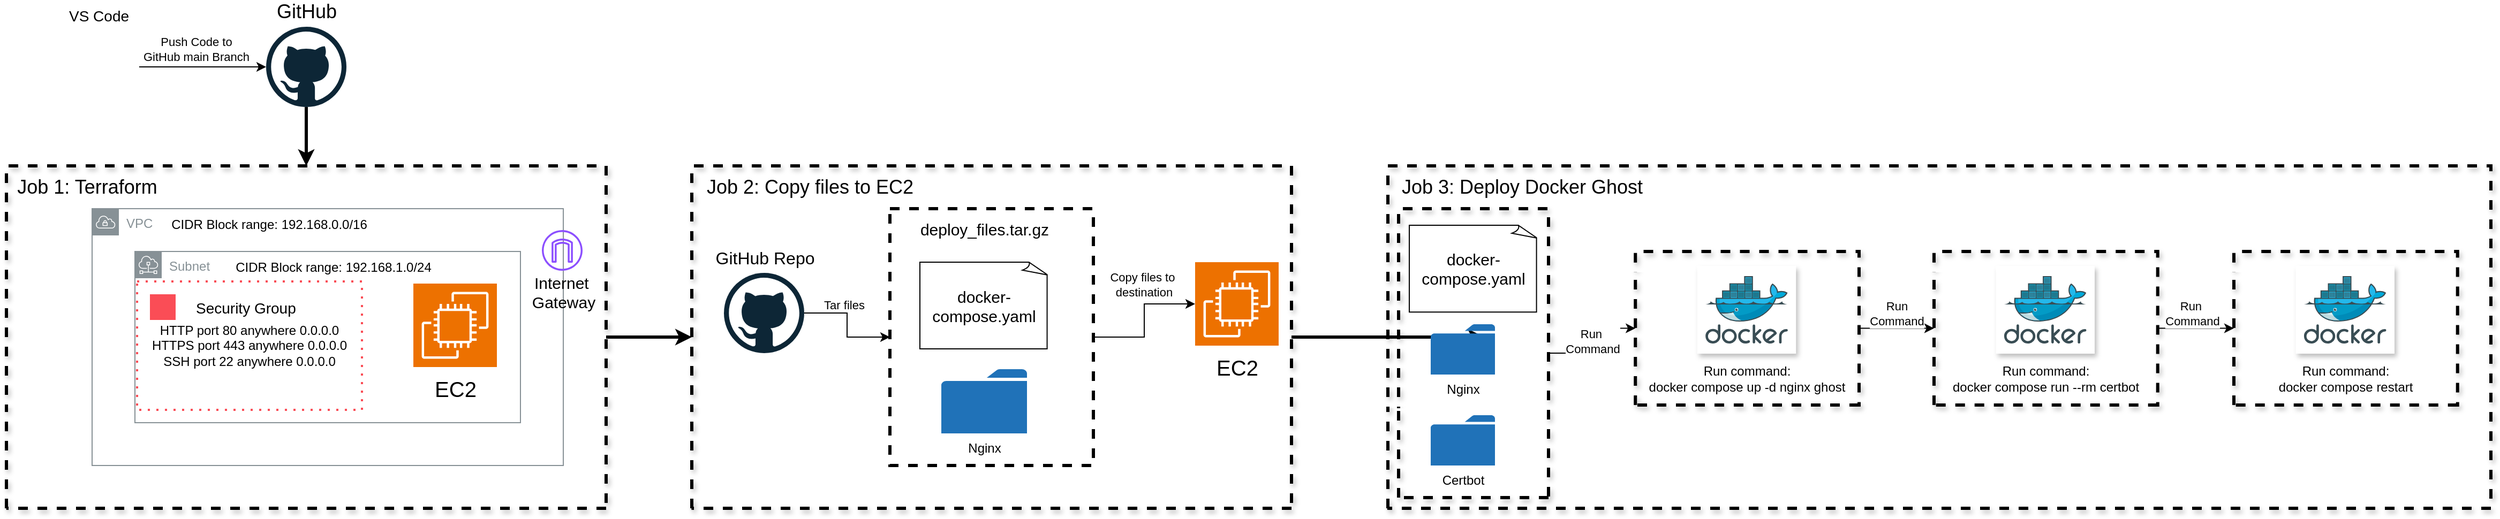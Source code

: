 <mxfile version="27.1.6">
  <diagram id="D-fAF4G_w43zIAEk46Fp" name="Page-1">
    <mxGraphModel dx="1713" dy="913" grid="1" gridSize="10" guides="1" tooltips="1" connect="1" arrows="1" fold="1" page="1" pageScale="1" pageWidth="827" pageHeight="1169" math="0" shadow="0">
      <root>
        <mxCell id="0" />
        <mxCell id="1" parent="0" />
        <mxCell id="5hqN2OxiWCrJSBsG6SJo-336" value="" style="shape=note;whiteSpace=wrap;html=1;backgroundOutline=1;fontColor=#000000;darkOpacity=0.05;fillColor=none;strokeColor=light-dark(#000000,#00FF00);fillStyle=solid;direction=west;gradientDirection=north;gradientColor=#FFF2A1;shadow=1;size=0;pointerEvents=1;dashed=1;strokeWidth=3;" vertex="1" parent="1">
          <mxGeometry x="1410" y="160" width="1030" height="320" as="geometry" />
        </mxCell>
        <mxCell id="5hqN2OxiWCrJSBsG6SJo-372" value="" style="shape=note;whiteSpace=wrap;html=1;backgroundOutline=1;fontColor=#000000;darkOpacity=0.05;fillColor=none;strokeColor=light-dark(#000000,#FF8000);fillStyle=solid;direction=west;gradientDirection=north;gradientColor=#FFF2A1;shadow=1;size=0;pointerEvents=1;dashed=1;strokeWidth=3;" vertex="1" parent="1">
          <mxGeometry x="1641.13" y="240" width="208.87" height="143.5" as="geometry" />
        </mxCell>
        <mxCell id="5hqN2OxiWCrJSBsG6SJo-5" value="" style="shape=note;whiteSpace=wrap;html=1;backgroundOutline=1;fontColor=#000000;darkOpacity=0.05;fillColor=none;strokeColor=light-dark(#000000,#00FF00);fillStyle=solid;direction=west;gradientDirection=north;gradientColor=#FFF2A1;shadow=1;size=0;pointerEvents=1;dashed=1;strokeWidth=3;" vertex="1" parent="1">
          <mxGeometry x="760" y="160" width="560" height="320" as="geometry" />
        </mxCell>
        <mxCell id="5hqN2OxiWCrJSBsG6SJo-170" value="" style="whiteSpace=wrap;html=1;fillColor=none;strokeColor=light-dark(#000000,#973966);dashed=1;strokeWidth=3;" vertex="1" parent="1">
          <mxGeometry x="945" y="200" width="190" height="240" as="geometry" />
        </mxCell>
        <mxCell id="5hqN2OxiWCrJSBsG6SJo-2" value="" style="shape=note;whiteSpace=wrap;html=1;backgroundOutline=1;fontColor=#000000;darkOpacity=0.05;fillColor=none;strokeColor=light-dark(#000000,#00FF00);fillStyle=solid;direction=west;gradientDirection=north;gradientColor=#FFF2A1;shadow=1;size=0;pointerEvents=1;dashed=1;strokeWidth=3;" vertex="1" parent="1">
          <mxGeometry x="120" y="160" width="560" height="320" as="geometry" />
        </mxCell>
        <mxCell id="qwX4EpRMQdbo-0Ij-SmE-1" value="VPC" style="sketch=0;outlineConnect=0;gradientColor=none;html=1;whiteSpace=wrap;fontSize=12;fontStyle=0;shape=mxgraph.aws4.group;grIcon=mxgraph.aws4.group_vpc;strokeColor=#879196;fillColor=none;verticalAlign=top;align=left;spacingLeft=30;fontColor=#879196;dashed=0;" parent="1" vertex="1">
          <mxGeometry x="200" y="200" width="440" height="240" as="geometry" />
        </mxCell>
        <mxCell id="qwX4EpRMQdbo-0Ij-SmE-2" value="Subnet" style="sketch=0;outlineConnect=0;gradientColor=none;html=1;whiteSpace=wrap;fontSize=12;fontStyle=0;shape=mxgraph.aws4.group;grIcon=mxgraph.aws4.group_subnet;strokeColor=#879196;fillColor=none;verticalAlign=top;align=left;spacingLeft=30;fontColor=#879196;dashed=0;" parent="1" vertex="1">
          <mxGeometry x="240" y="240" width="360" height="160" as="geometry" />
        </mxCell>
        <mxCell id="qwX4EpRMQdbo-0Ij-SmE-3" value="CIDR Block range: 192.168.0.0/16" style="text;html=1;align=center;verticalAlign=middle;resizable=0;points=[];autosize=1;strokeColor=none;fillColor=none;" parent="1" vertex="1">
          <mxGeometry x="260" y="200" width="210" height="30" as="geometry" />
        </mxCell>
        <mxCell id="qwX4EpRMQdbo-0Ij-SmE-4" value="CIDR Block range: 192.168.1.0/24" style="text;html=1;align=center;verticalAlign=middle;resizable=0;points=[];autosize=1;strokeColor=none;fillColor=none;" parent="1" vertex="1">
          <mxGeometry x="320" y="240" width="210" height="30" as="geometry" />
        </mxCell>
        <mxCell id="qwX4EpRMQdbo-0Ij-SmE-6" value="HTTP port 80 anywhere 0.0.0.0&lt;div&gt;HTTPS port 443 anywhere 0.0.0.0&lt;/div&gt;&lt;div&gt;SSH port 22 anywhere 0.0.0.0&lt;/div&gt;" style="container=1;collapsible=0;expand=0;recursiveResize=0;html=1;whiteSpace=wrap;strokeColor=#FA4D56;fillColor=none;dashed=1;dashPattern=1 3;strokeWidth=2" parent="1" vertex="1">
          <mxGeometry x="242" y="268" width="210" height="120" as="geometry" />
        </mxCell>
        <mxCell id="qwX4EpRMQdbo-0Ij-SmE-7" value="Security Group" style="shape=rect;fillColor=none;aspect=fixed;resizable=0;labelPosition=right;verticalLabelPosition=middle;align=left;verticalAlign=middle;strokeColor=none;part=1;spacingLeft=5;fontSize=14;" parent="qwX4EpRMQdbo-0Ij-SmE-6" vertex="1">
          <mxGeometry width="48" height="48" relative="1" as="geometry" />
        </mxCell>
        <mxCell id="qwX4EpRMQdbo-0Ij-SmE-8" value="" style="fillColor=#FA4D56;shape=mxgraph.ibm_cloud.group--security;strokeColor=none;dashed=0;outlineConnect=0;html=1;labelPosition=center;verticalLabelPosition=bottom;verticalAlign=top;part=1;movable=0;resizable=0;rotatable=0;" parent="qwX4EpRMQdbo-0Ij-SmE-7" vertex="1">
          <mxGeometry width="24" height="24" relative="1" as="geometry">
            <mxPoint x="12" y="12" as="offset" />
          </mxGeometry>
        </mxCell>
        <mxCell id="qwX4EpRMQdbo-0Ij-SmE-9" value="" style="sketch=0;points=[[0,0,0],[0.25,0,0],[0.5,0,0],[0.75,0,0],[1,0,0],[0,1,0],[0.25,1,0],[0.5,1,0],[0.75,1,0],[1,1,0],[0,0.25,0],[0,0.5,0],[0,0.75,0],[1,0.25,0],[1,0.5,0],[1,0.75,0]];outlineConnect=0;fontColor=#232F3E;fillColor=#ED7100;strokeColor=#ffffff;dashed=0;verticalLabelPosition=bottom;verticalAlign=top;align=center;html=1;fontSize=12;fontStyle=0;aspect=fixed;shape=mxgraph.aws4.resourceIcon;resIcon=mxgraph.aws4.ec2;" parent="1" vertex="1">
          <mxGeometry x="500" y="270" width="78" height="78" as="geometry" />
        </mxCell>
        <mxCell id="qwX4EpRMQdbo-0Ij-SmE-10" value="&lt;font style=&quot;font-size: 20px;&quot;&gt;EC2&lt;/font&gt;" style="text;html=1;align=center;verticalAlign=middle;resizable=0;points=[];autosize=1;strokeColor=none;fillColor=none;" parent="1" vertex="1">
          <mxGeometry x="509" y="348" width="60" height="40" as="geometry" />
        </mxCell>
        <mxCell id="qwX4EpRMQdbo-0Ij-SmE-11" value="" style="sketch=0;outlineConnect=0;fontColor=#232F3E;gradientColor=none;fillColor=#8C4FFF;strokeColor=none;dashed=0;verticalLabelPosition=bottom;verticalAlign=top;align=center;html=1;fontSize=12;fontStyle=0;aspect=fixed;pointerEvents=1;shape=mxgraph.aws4.internet_gateway;" parent="1" vertex="1">
          <mxGeometry x="620" y="220" width="38" height="38" as="geometry" />
        </mxCell>
        <mxCell id="qwX4EpRMQdbo-0Ij-SmE-12" value="&lt;font style=&quot;font-size: 15px;&quot;&gt;Internet&amp;nbsp;&lt;/font&gt;&lt;div&gt;&lt;font style=&quot;font-size: 15px;&quot;&gt;Gateway&lt;/font&gt;&lt;/div&gt;" style="text;html=1;align=center;verticalAlign=middle;resizable=0;points=[];autosize=1;strokeColor=none;fillColor=none;" parent="1" vertex="1">
          <mxGeometry x="600" y="253" width="80" height="50" as="geometry" />
        </mxCell>
        <mxCell id="5hqN2OxiWCrJSBsG6SJo-3" value="&lt;font style=&quot;font-size: 18px;&quot;&gt;Job 1: Terraform&lt;/font&gt;" style="text;html=1;align=center;verticalAlign=middle;resizable=0;points=[];autosize=1;strokeColor=none;fillColor=none;" vertex="1" parent="1">
          <mxGeometry x="120" y="160" width="150" height="40" as="geometry" />
        </mxCell>
        <mxCell id="5hqN2OxiWCrJSBsG6SJo-4" value="&lt;font style=&quot;font-size: 18px;&quot;&gt;Job 2: Copy files to EC2&lt;/font&gt;" style="text;html=1;align=center;verticalAlign=middle;resizable=0;points=[];autosize=1;strokeColor=none;fillColor=none;" vertex="1" parent="1">
          <mxGeometry x="760" y="160" width="220" height="40" as="geometry" />
        </mxCell>
        <mxCell id="5hqN2OxiWCrJSBsG6SJo-332" style="edgeStyle=orthogonalEdgeStyle;rounded=0;orthogonalLoop=1;jettySize=auto;html=1;" edge="1" parent="1" source="5hqN2OxiWCrJSBsG6SJo-158" target="5hqN2OxiWCrJSBsG6SJo-170">
          <mxGeometry relative="1" as="geometry" />
        </mxCell>
        <mxCell id="5hqN2OxiWCrJSBsG6SJo-334" value="Tar files" style="edgeLabel;html=1;align=center;verticalAlign=middle;resizable=0;points=[];" vertex="1" connectable="0" parent="5hqN2OxiWCrJSBsG6SJo-332">
          <mxGeometry x="-0.155" y="-3" relative="1" as="geometry">
            <mxPoint y="-11" as="offset" />
          </mxGeometry>
        </mxCell>
        <mxCell id="5hqN2OxiWCrJSBsG6SJo-158" value="&lt;font style=&quot;font-size: 16px;&quot;&gt;GitHub Repo&lt;/font&gt;" style="dashed=0;outlineConnect=0;html=1;align=center;labelPosition=center;verticalLabelPosition=top;verticalAlign=bottom;shape=mxgraph.weblogos.github;fontSize=18;" vertex="1" parent="1">
          <mxGeometry x="790" y="260" width="75" height="75" as="geometry" />
        </mxCell>
        <mxCell id="5hqN2OxiWCrJSBsG6SJo-159" value="" style="group;aspect=fixed;" vertex="1" connectable="0" parent="1">
          <mxGeometry x="1698.87" y="253.5" width="92.26" height="82" as="geometry" />
        </mxCell>
        <mxCell id="5hqN2OxiWCrJSBsG6SJo-160" value="" style="shape=note;whiteSpace=wrap;html=1;backgroundOutline=1;fontColor=#000000;darkOpacity=0.05;fillColor=light-dark(#FFFFFF,#FFFFFF);strokeColor=none;fillStyle=solid;direction=west;gradientDirection=north;gradientColor=none;shadow=1;size=0;pointerEvents=1;aspect=fixed;" vertex="1" parent="5hqN2OxiWCrJSBsG6SJo-159">
          <mxGeometry width="92.256" height="82" as="geometry" />
        </mxCell>
        <mxCell id="5hqN2OxiWCrJSBsG6SJo-161" value="" style="image;sketch=0;aspect=fixed;html=1;points=[];align=center;fontSize=12;image=img/lib/mscae/Docker.svg;" vertex="1" parent="5hqN2OxiWCrJSBsG6SJo-159">
          <mxGeometry x="7.688" y="9.487" width="76.88" height="63.041" as="geometry" />
        </mxCell>
        <mxCell id="5hqN2OxiWCrJSBsG6SJo-163" style="edgeStyle=orthogonalEdgeStyle;rounded=0;orthogonalLoop=1;jettySize=auto;html=1;exitX=1;exitY=0.5;exitDx=0;exitDy=0;" edge="1" source="5hqN2OxiWCrJSBsG6SJo-165" target="5hqN2OxiWCrJSBsG6SJo-166" parent="1">
          <mxGeometry relative="1" as="geometry">
            <mxPoint x="244" y="67.526" as="sourcePoint" />
            <mxPoint x="329" y="69.5" as="targetPoint" />
          </mxGeometry>
        </mxCell>
        <mxCell id="5hqN2OxiWCrJSBsG6SJo-164" value="Push Code to&lt;div&gt;GitHub main Branch&lt;/div&gt;" style="edgeLabel;html=1;align=center;verticalAlign=middle;resizable=0;points=[];labelBackgroundColor=default;" vertex="1" connectable="0" parent="5hqN2OxiWCrJSBsG6SJo-163">
          <mxGeometry x="-0.103" relative="1" as="geometry">
            <mxPoint y="-17" as="offset" />
          </mxGeometry>
        </mxCell>
        <mxCell id="5hqN2OxiWCrJSBsG6SJo-165" value="VS Code" style="shape=image;verticalLabelPosition=top;labelBackgroundColor=none;verticalAlign=bottom;aspect=fixed;imageAspect=0;image=https://raw.githubusercontent.com/dhanishgajjar/vscode-icons/master/png/default_dark.png;fontSize=14;labelPosition=center;align=center;" vertex="1" parent="1">
          <mxGeometry x="169" y="30" width="75" height="75" as="geometry" />
        </mxCell>
        <mxCell id="5hqN2OxiWCrJSBsG6SJo-166" value="GitHub" style="dashed=0;outlineConnect=0;html=1;align=center;labelPosition=center;verticalLabelPosition=top;verticalAlign=bottom;shape=mxgraph.weblogos.github;fontSize=18;" vertex="1" parent="1">
          <mxGeometry x="362.5" y="30" width="75" height="75" as="geometry" />
        </mxCell>
        <mxCell id="5hqN2OxiWCrJSBsG6SJo-167" style="edgeStyle=orthogonalEdgeStyle;rounded=0;orthogonalLoop=1;jettySize=auto;html=1;entryX=0.5;entryY=1;entryDx=0;entryDy=0;entryPerimeter=0;strokeWidth=3;" edge="1" parent="1" source="5hqN2OxiWCrJSBsG6SJo-166" target="5hqN2OxiWCrJSBsG6SJo-2">
          <mxGeometry relative="1" as="geometry" />
        </mxCell>
        <mxCell id="5hqN2OxiWCrJSBsG6SJo-171" value="&lt;font style=&quot;font-size: 20px;&quot;&gt;EC2&lt;/font&gt;" style="text;html=1;align=center;verticalAlign=middle;resizable=0;points=[];autosize=1;strokeColor=none;fillColor=none;" vertex="1" parent="1">
          <mxGeometry x="1239" y="328" width="60" height="40" as="geometry" />
        </mxCell>
        <mxCell id="5hqN2OxiWCrJSBsG6SJo-172" value="" style="sketch=0;points=[[0,0,0],[0.25,0,0],[0.5,0,0],[0.75,0,0],[1,0,0],[0,1,0],[0.25,1,0],[0.5,1,0],[0.75,1,0],[1,1,0],[0,0.25,0],[0,0.5,0],[0,0.75,0],[1,0.25,0],[1,0.5,0],[1,0.75,0]];outlineConnect=0;fontColor=#232F3E;fillColor=#ED7100;strokeColor=#ffffff;dashed=0;verticalLabelPosition=bottom;verticalAlign=top;align=center;html=1;fontSize=12;fontStyle=0;aspect=fixed;shape=mxgraph.aws4.resourceIcon;resIcon=mxgraph.aws4.ec2;" vertex="1" parent="1">
          <mxGeometry x="1230" y="250" width="78" height="78" as="geometry" />
        </mxCell>
        <mxCell id="5hqN2OxiWCrJSBsG6SJo-175" value="&lt;font style=&quot;font-size: 15px;&quot;&gt;docker-compose.yaml&lt;/font&gt;" style="whiteSpace=wrap;html=1;shape=mxgraph.basic.document;fillColor=none;" vertex="1" parent="1">
          <mxGeometry x="973" y="250" width="120" height="81.05" as="geometry" />
        </mxCell>
        <mxCell id="5hqN2OxiWCrJSBsG6SJo-177" value="&lt;font style=&quot;font-size: 15px;&quot;&gt;deploy_files.tar.gz&lt;/font&gt;" style="text;html=1;align=center;verticalAlign=middle;resizable=0;points=[];autosize=1;strokeColor=none;fillColor=none;" vertex="1" parent="1">
          <mxGeometry x="963" y="203.95" width="140" height="30" as="geometry" />
        </mxCell>
        <mxCell id="5hqN2OxiWCrJSBsG6SJo-178" value="Nginx" style="sketch=0;pointerEvents=1;shadow=0;dashed=0;html=1;strokeColor=none;labelPosition=center;verticalLabelPosition=bottom;verticalAlign=top;outlineConnect=0;align=center;shape=mxgraph.office.concepts.folder;fillColor=#2072B8;" vertex="1" parent="1">
          <mxGeometry x="993" y="350" width="80" height="60" as="geometry" />
        </mxCell>
        <mxCell id="5hqN2OxiWCrJSBsG6SJo-333" style="edgeStyle=orthogonalEdgeStyle;rounded=0;orthogonalLoop=1;jettySize=auto;html=1;exitX=1;exitY=0.5;exitDx=0;exitDy=0;entryX=0;entryY=0.5;entryDx=0;entryDy=0;entryPerimeter=0;" edge="1" parent="1" source="5hqN2OxiWCrJSBsG6SJo-170" target="5hqN2OxiWCrJSBsG6SJo-172">
          <mxGeometry relative="1" as="geometry" />
        </mxCell>
        <mxCell id="5hqN2OxiWCrJSBsG6SJo-335" value="Copy files to&amp;nbsp;&lt;div&gt;destination&lt;/div&gt;" style="edgeLabel;html=1;align=center;verticalAlign=middle;resizable=0;points=[];" vertex="1" connectable="0" parent="5hqN2OxiWCrJSBsG6SJo-333">
          <mxGeometry x="0.217" y="2" relative="1" as="geometry">
            <mxPoint x="1" y="-20" as="offset" />
          </mxGeometry>
        </mxCell>
        <mxCell id="5hqN2OxiWCrJSBsG6SJo-338" value="&lt;font style=&quot;font-size: 18px;&quot;&gt;Job 3: Deploy Docker Ghost&lt;/font&gt;" style="text;html=1;align=center;verticalAlign=middle;resizable=0;points=[];autosize=1;strokeColor=none;fillColor=none;" vertex="1" parent="1">
          <mxGeometry x="1410" y="160" width="250" height="40" as="geometry" />
        </mxCell>
        <mxCell id="5hqN2OxiWCrJSBsG6SJo-350" style="edgeStyle=orthogonalEdgeStyle;rounded=0;orthogonalLoop=1;jettySize=auto;html=1;entryX=0;entryY=0;entryDx=560;entryDy=160;entryPerimeter=0;strokeWidth=3;" edge="1" parent="1" source="5hqN2OxiWCrJSBsG6SJo-2" target="5hqN2OxiWCrJSBsG6SJo-5">
          <mxGeometry relative="1" as="geometry" />
        </mxCell>
        <mxCell id="5hqN2OxiWCrJSBsG6SJo-352" style="edgeStyle=orthogonalEdgeStyle;rounded=0;orthogonalLoop=1;jettySize=auto;html=1;strokeWidth=3;entryX=0;entryY=0;entryDx=940;entryDy=160;entryPerimeter=0;" edge="1" parent="1" source="5hqN2OxiWCrJSBsG6SJo-5" target="5hqN2OxiWCrJSBsG6SJo-336">
          <mxGeometry relative="1" as="geometry">
            <mxPoint x="1380" y="320" as="targetPoint" />
          </mxGeometry>
        </mxCell>
        <mxCell id="5hqN2OxiWCrJSBsG6SJo-355" value="&lt;font style=&quot;font-size: 15px;&quot;&gt;docker-compose.yaml&lt;/font&gt;" style="whiteSpace=wrap;html=1;shape=mxgraph.basic.document;fillColor=none;" vertex="1" parent="1">
          <mxGeometry x="1430" y="215.52" width="120" height="81.05" as="geometry" />
        </mxCell>
        <mxCell id="5hqN2OxiWCrJSBsG6SJo-357" value="Nginx" style="sketch=0;pointerEvents=1;shadow=0;dashed=0;html=1;strokeColor=none;labelPosition=center;verticalLabelPosition=bottom;verticalAlign=top;outlineConnect=0;align=center;shape=mxgraph.office.concepts.folder;fillColor=#2072B8;" vertex="1" parent="1">
          <mxGeometry x="1450" y="308" width="60" height="47" as="geometry" />
        </mxCell>
        <mxCell id="5hqN2OxiWCrJSBsG6SJo-364" value="Certbot" style="sketch=0;pointerEvents=1;shadow=0;dashed=0;html=1;strokeColor=none;labelPosition=center;verticalLabelPosition=bottom;verticalAlign=top;outlineConnect=0;align=center;shape=mxgraph.office.concepts.folder;fillColor=#2072B8;" vertex="1" parent="1">
          <mxGeometry x="1450" y="393" width="60" height="47" as="geometry" />
        </mxCell>
        <mxCell id="5hqN2OxiWCrJSBsG6SJo-368" value="Run command:&lt;div&gt;docker compose up -d nginx ghost&lt;/div&gt;" style="text;html=1;align=center;verticalAlign=middle;resizable=0;points=[];autosize=1;strokeColor=none;fillColor=none;" vertex="1" parent="1">
          <mxGeometry x="1640" y="338.5" width="210" height="40" as="geometry" />
        </mxCell>
        <mxCell id="5hqN2OxiWCrJSBsG6SJo-371" value="" style="shape=note;whiteSpace=wrap;html=1;backgroundOutline=1;fontColor=#000000;darkOpacity=0.05;fillColor=none;strokeColor=light-dark(#000000,#FF8000);fillStyle=solid;direction=west;gradientDirection=north;gradientColor=#FFF2A1;shadow=1;size=0;pointerEvents=1;dashed=1;strokeWidth=3;" vertex="1" parent="1">
          <mxGeometry x="1420" y="200" width="140" height="270" as="geometry" />
        </mxCell>
        <mxCell id="5hqN2OxiWCrJSBsG6SJo-373" style="edgeStyle=orthogonalEdgeStyle;rounded=0;orthogonalLoop=1;jettySize=auto;html=1;exitX=0;exitY=0.5;exitDx=0;exitDy=0;exitPerimeter=0;entryX=0;entryY=0;entryDx=208.87;entryDy=71.75;entryPerimeter=0;" edge="1" parent="1" source="5hqN2OxiWCrJSBsG6SJo-371" target="5hqN2OxiWCrJSBsG6SJo-372">
          <mxGeometry relative="1" as="geometry" />
        </mxCell>
        <mxCell id="5hqN2OxiWCrJSBsG6SJo-374" value="Run&amp;nbsp;&lt;div&gt;Command&lt;/div&gt;" style="edgeLabel;html=1;align=center;verticalAlign=middle;resizable=0;points=[];" vertex="1" connectable="0" parent="5hqN2OxiWCrJSBsG6SJo-373">
          <mxGeometry x="-0.03" relative="1" as="geometry">
            <mxPoint y="-1" as="offset" />
          </mxGeometry>
        </mxCell>
        <mxCell id="5hqN2OxiWCrJSBsG6SJo-375" value="" style="shape=note;whiteSpace=wrap;html=1;backgroundOutline=1;fontColor=#000000;darkOpacity=0.05;fillColor=none;strokeColor=light-dark(#000000,#FF8000);fillStyle=solid;direction=west;gradientDirection=north;gradientColor=#FFF2A1;shadow=1;size=0;pointerEvents=1;dashed=1;strokeWidth=3;" vertex="1" parent="1">
          <mxGeometry x="1920" y="240" width="208.87" height="143.5" as="geometry" />
        </mxCell>
        <mxCell id="5hqN2OxiWCrJSBsG6SJo-376" value="" style="group;aspect=fixed;" vertex="1" connectable="0" parent="1">
          <mxGeometry x="1977.74" y="253.5" width="92.26" height="82" as="geometry" />
        </mxCell>
        <mxCell id="5hqN2OxiWCrJSBsG6SJo-377" value="" style="shape=note;whiteSpace=wrap;html=1;backgroundOutline=1;fontColor=#000000;darkOpacity=0.05;fillColor=light-dark(#FFFFFF,#FFFFFF);strokeColor=none;fillStyle=solid;direction=west;gradientDirection=north;gradientColor=none;shadow=1;size=0;pointerEvents=1;aspect=fixed;" vertex="1" parent="5hqN2OxiWCrJSBsG6SJo-376">
          <mxGeometry width="92.256" height="82" as="geometry" />
        </mxCell>
        <mxCell id="5hqN2OxiWCrJSBsG6SJo-378" value="" style="image;sketch=0;aspect=fixed;html=1;points=[];align=center;fontSize=12;image=img/lib/mscae/Docker.svg;" vertex="1" parent="5hqN2OxiWCrJSBsG6SJo-376">
          <mxGeometry x="7.688" y="9.487" width="76.88" height="63.041" as="geometry" />
        </mxCell>
        <mxCell id="5hqN2OxiWCrJSBsG6SJo-379" value="Run command:&lt;div&gt;docker compose run --rm certbot&lt;/div&gt;" style="text;html=1;align=center;verticalAlign=middle;resizable=0;points=[];autosize=1;strokeColor=none;fillColor=none;" vertex="1" parent="1">
          <mxGeometry x="1923.87" y="338.5" width="200" height="40" as="geometry" />
        </mxCell>
        <mxCell id="5hqN2OxiWCrJSBsG6SJo-380" value="" style="shape=note;whiteSpace=wrap;html=1;backgroundOutline=1;fontColor=#000000;darkOpacity=0.05;fillColor=none;strokeColor=light-dark(#000000,#FF8000);fillStyle=solid;direction=west;gradientDirection=north;gradientColor=#FFF2A1;shadow=1;size=0;pointerEvents=1;dashed=1;strokeWidth=3;" vertex="1" parent="1">
          <mxGeometry x="2200" y="240" width="208.87" height="143.5" as="geometry" />
        </mxCell>
        <mxCell id="5hqN2OxiWCrJSBsG6SJo-381" value="" style="group;aspect=fixed;" vertex="1" connectable="0" parent="1">
          <mxGeometry x="2257.74" y="253.5" width="92.26" height="82" as="geometry" />
        </mxCell>
        <mxCell id="5hqN2OxiWCrJSBsG6SJo-382" value="" style="shape=note;whiteSpace=wrap;html=1;backgroundOutline=1;fontColor=#000000;darkOpacity=0.05;fillColor=light-dark(#FFFFFF,#FFFFFF);strokeColor=none;fillStyle=solid;direction=west;gradientDirection=north;gradientColor=none;shadow=1;size=0;pointerEvents=1;aspect=fixed;" vertex="1" parent="5hqN2OxiWCrJSBsG6SJo-381">
          <mxGeometry width="92.256" height="82" as="geometry" />
        </mxCell>
        <mxCell id="5hqN2OxiWCrJSBsG6SJo-383" value="" style="image;sketch=0;aspect=fixed;html=1;points=[];align=center;fontSize=12;image=img/lib/mscae/Docker.svg;" vertex="1" parent="5hqN2OxiWCrJSBsG6SJo-381">
          <mxGeometry x="7.688" y="9.487" width="76.88" height="63.041" as="geometry" />
        </mxCell>
        <mxCell id="5hqN2OxiWCrJSBsG6SJo-384" value="Run command:&lt;div&gt;docker compose restart&lt;/div&gt;" style="text;html=1;align=center;verticalAlign=middle;resizable=0;points=[];autosize=1;strokeColor=none;fillColor=none;" vertex="1" parent="1">
          <mxGeometry x="2228.87" y="338.5" width="150" height="40" as="geometry" />
        </mxCell>
        <mxCell id="5hqN2OxiWCrJSBsG6SJo-385" style="edgeStyle=orthogonalEdgeStyle;rounded=0;orthogonalLoop=1;jettySize=auto;html=1;exitX=0;exitY=0.5;exitDx=0;exitDy=0;exitPerimeter=0;entryX=0;entryY=0;entryDx=208.87;entryDy=71.75;entryPerimeter=0;" edge="1" parent="1" source="5hqN2OxiWCrJSBsG6SJo-372" target="5hqN2OxiWCrJSBsG6SJo-375">
          <mxGeometry relative="1" as="geometry" />
        </mxCell>
        <mxCell id="5hqN2OxiWCrJSBsG6SJo-386" value="Run&lt;div&gt;Command&lt;/div&gt;" style="edgeLabel;html=1;align=center;verticalAlign=middle;resizable=0;points=[];" vertex="1" connectable="0" parent="5hqN2OxiWCrJSBsG6SJo-385">
          <mxGeometry x="-0.006" y="2" relative="1" as="geometry">
            <mxPoint y="-12" as="offset" />
          </mxGeometry>
        </mxCell>
        <mxCell id="5hqN2OxiWCrJSBsG6SJo-387" style="edgeStyle=orthogonalEdgeStyle;rounded=0;orthogonalLoop=1;jettySize=auto;html=1;exitX=0;exitY=0.5;exitDx=0;exitDy=0;exitPerimeter=0;entryX=0;entryY=0;entryDx=208.87;entryDy=71.75;entryPerimeter=0;" edge="1" parent="1" source="5hqN2OxiWCrJSBsG6SJo-375" target="5hqN2OxiWCrJSBsG6SJo-380">
          <mxGeometry relative="1" as="geometry" />
        </mxCell>
        <mxCell id="5hqN2OxiWCrJSBsG6SJo-388" value="Run&amp;nbsp;&lt;div&gt;Command&lt;/div&gt;" style="edgeLabel;html=1;align=center;verticalAlign=middle;resizable=0;points=[];" vertex="1" connectable="0" parent="5hqN2OxiWCrJSBsG6SJo-387">
          <mxGeometry x="-0.2" relative="1" as="geometry">
            <mxPoint x="3" y="-14" as="offset" />
          </mxGeometry>
        </mxCell>
      </root>
    </mxGraphModel>
  </diagram>
</mxfile>

